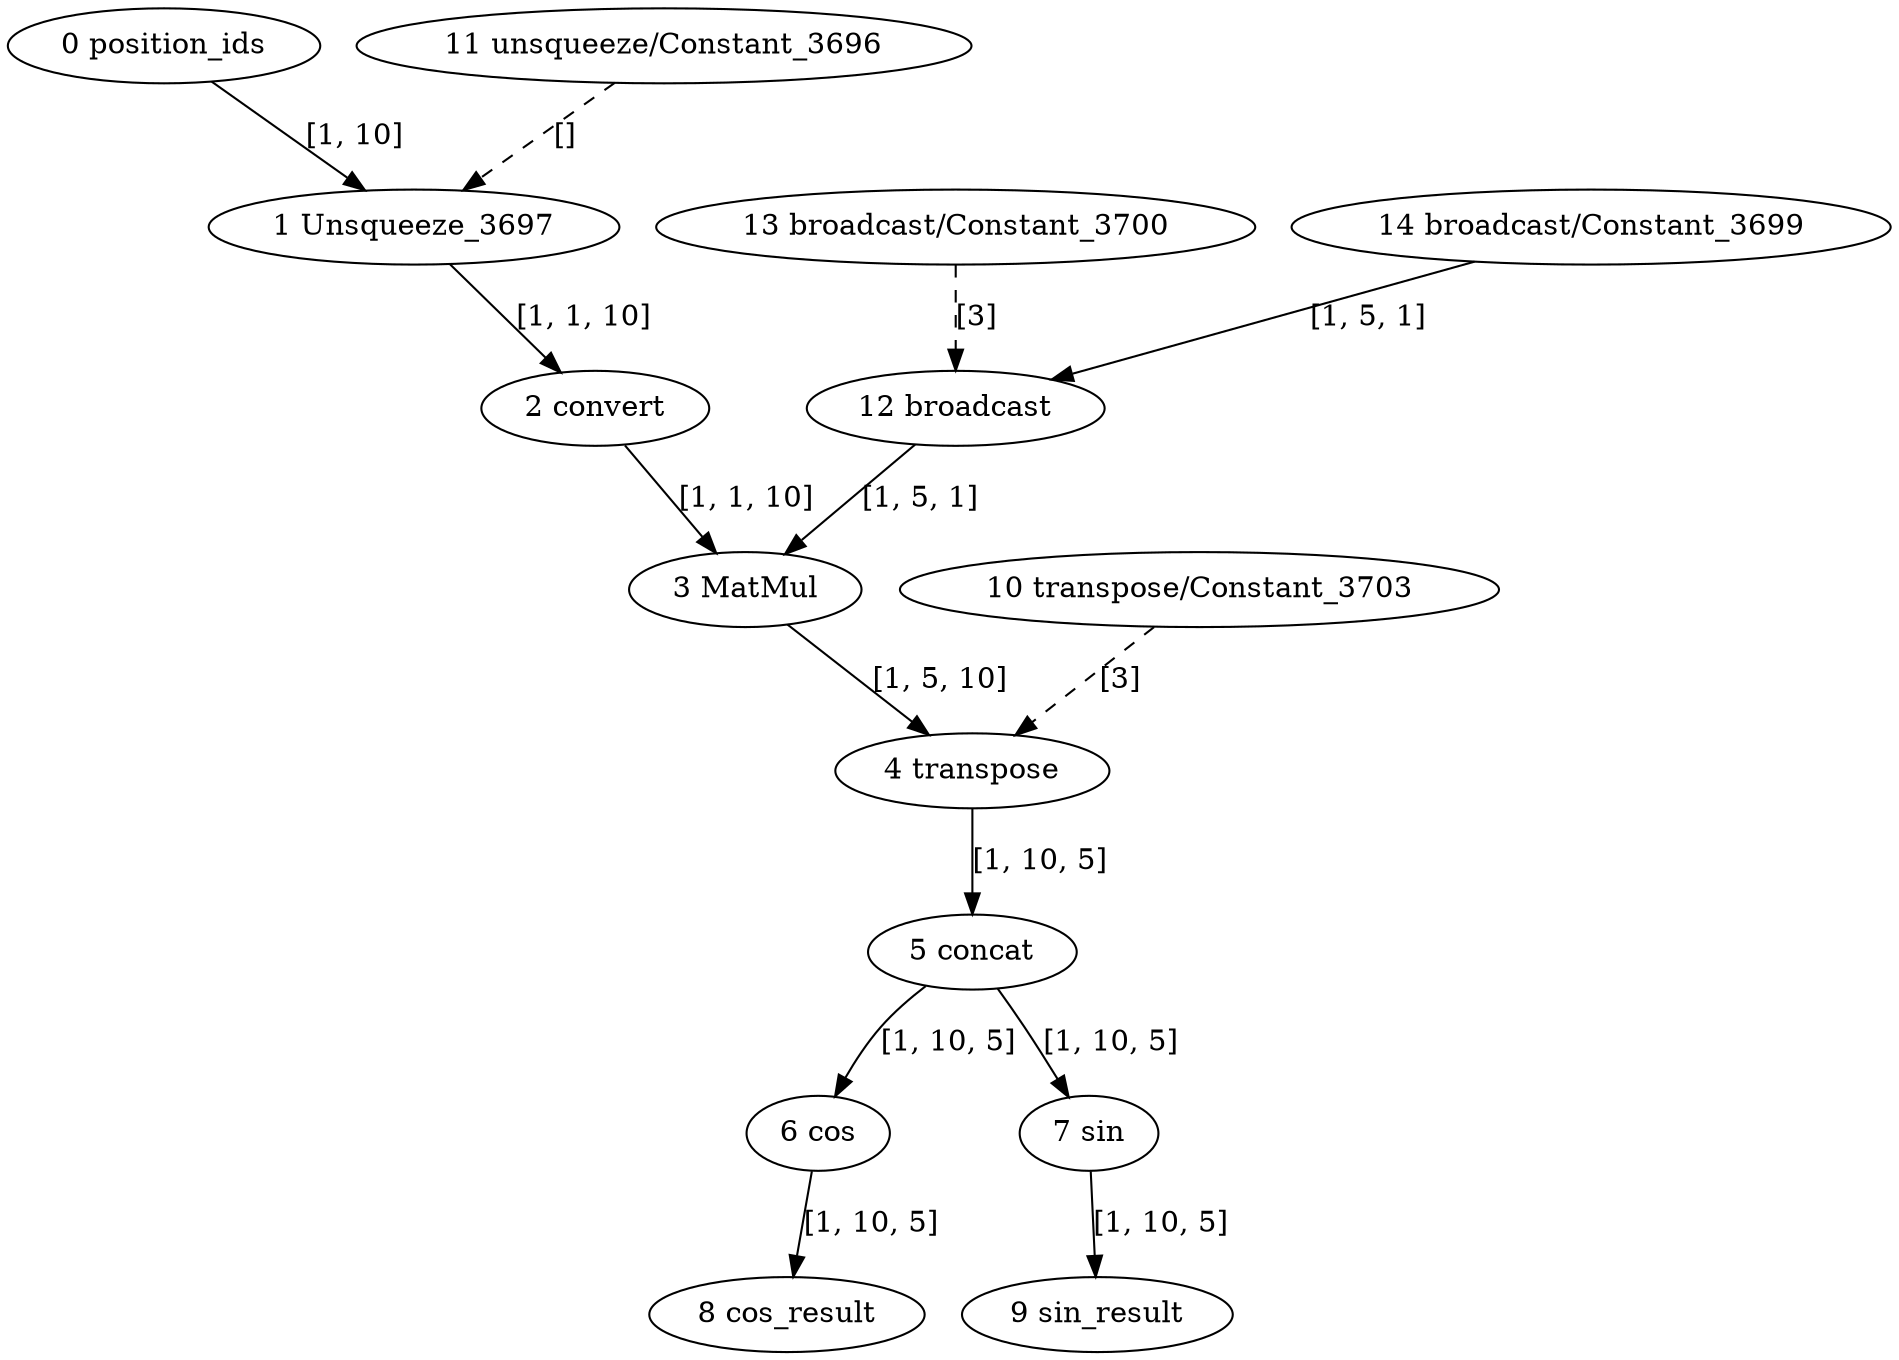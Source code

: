 strict digraph  {
"0 position_ids" [id=0, type=Parameter];
"1 Unsqueeze_3697" [id=1, type=Unsqueeze];
"2 convert" [id=2, type=Convert];
"3 MatMul" [id=3, type=MatMul];
"4 transpose" [id=4, type=Transpose];
"5 concat" [id=5, type=Concat];
"6 cos" [id=6, type=Cos];
"7 sin" [id=7, type=Sin];
"8 cos_result" [id=8, type=Result];
"9 sin_result" [id=9, type=Result];
"10 transpose/Constant_3703" [id=10, type=Constant];
"11 unsqueeze/Constant_3696" [id=11, type=Constant];
"12 broadcast" [id=12, type=Broadcast];
"13 broadcast/Constant_3700" [id=13, type=Constant];
"14 broadcast/Constant_3699" [id=14, type=Constant];
"0 position_ids" -> "1 Unsqueeze_3697"  [label="[1, 10]", style=solid];
"1 Unsqueeze_3697" -> "2 convert"  [label="[1, 1, 10]", style=solid];
"2 convert" -> "3 MatMul"  [label="[1, 1, 10]", style=solid];
"3 MatMul" -> "4 transpose"  [label="[1, 5, 10]", style=solid];
"4 transpose" -> "5 concat"  [label="[1, 10, 5]", style=solid];
"5 concat" -> "6 cos"  [label="[1, 10, 5]", style=solid];
"5 concat" -> "7 sin"  [label="[1, 10, 5]", style=solid];
"6 cos" -> "8 cos_result"  [label="[1, 10, 5]", style=solid];
"7 sin" -> "9 sin_result"  [label="[1, 10, 5]", style=solid];
"10 transpose/Constant_3703" -> "4 transpose"  [label="[3]", style=dashed];
"11 unsqueeze/Constant_3696" -> "1 Unsqueeze_3697"  [label="[]", style=dashed];
"12 broadcast" -> "3 MatMul"  [label="[1, 5, 1]", style=solid];
"13 broadcast/Constant_3700" -> "12 broadcast"  [label="[3]", style=dashed];
"14 broadcast/Constant_3699" -> "12 broadcast"  [label="[1, 5, 1]", style=solid];
}
